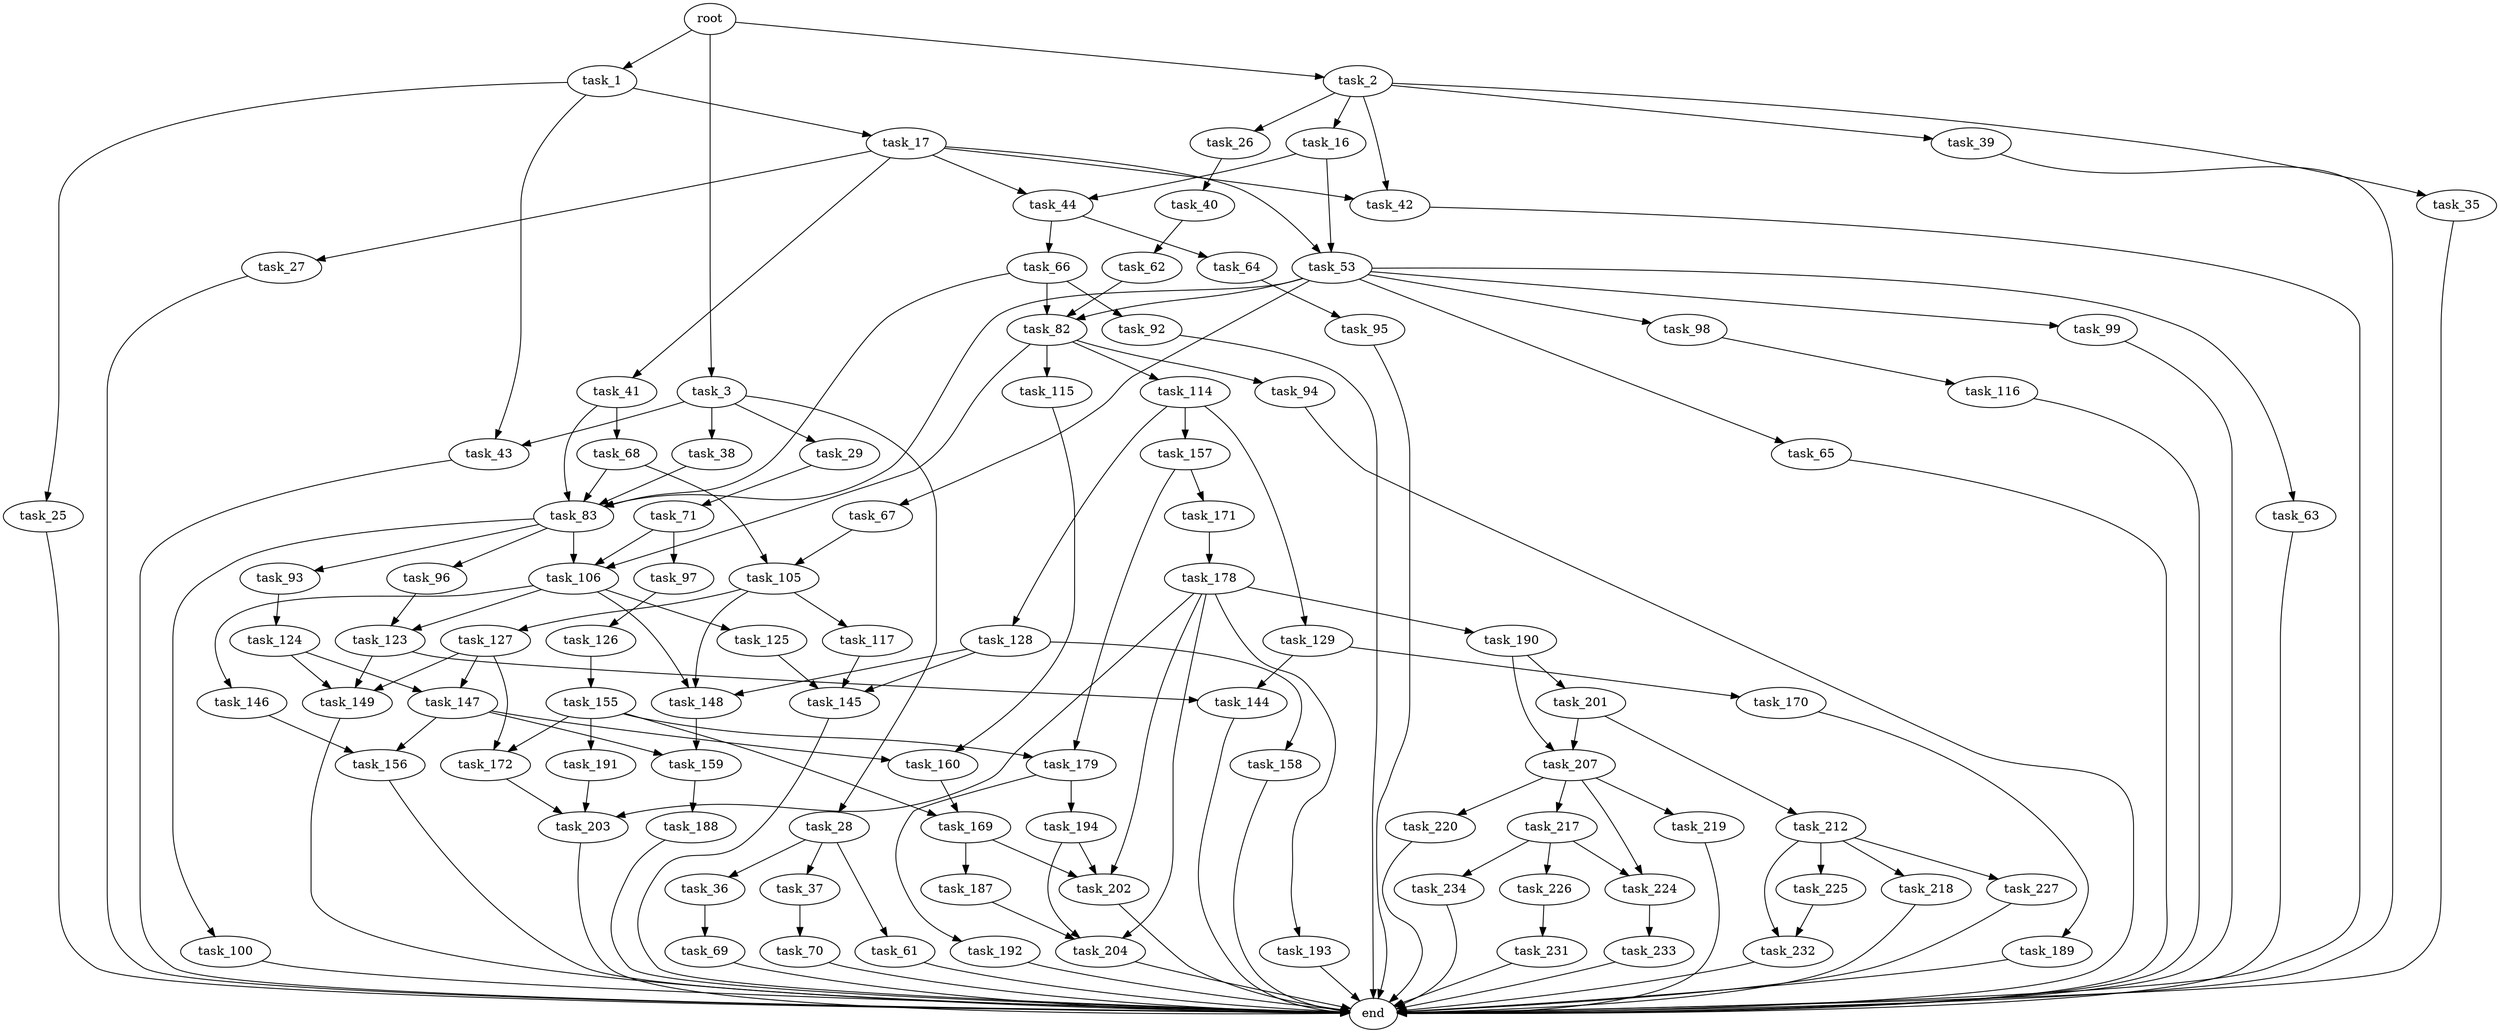 digraph G {
  root [size="0.000000"];
  task_1 [size="602559520212.000000"];
  task_2 [size="6795842096.000000"];
  task_3 [size="190696959002.000000"];
  task_17 [size="29131010948.000000"];
  task_25 [size="4163045625.000000"];
  task_43 [size="231928233984.000000"];
  task_16 [size="260002159372.000000"];
  task_26 [size="782757789696.000000"];
  task_35 [size="893009504468.000000"];
  task_39 [size="53369357919.000000"];
  task_42 [size="782757789696.000000"];
  task_28 [size="68719476736.000000"];
  task_29 [size="1145090316566.000000"];
  task_38 [size="8595440505.000000"];
  task_44 [size="68719476736.000000"];
  task_53 [size="3827220972.000000"];
  task_27 [size="5499272406.000000"];
  task_41 [size="134217728000.000000"];
  end [size="0.000000"];
  task_40 [size="2764649392.000000"];
  task_36 [size="225730764036.000000"];
  task_37 [size="32420811364.000000"];
  task_61 [size="368293445632.000000"];
  task_71 [size="10866986703.000000"];
  task_69 [size="549755813888.000000"];
  task_70 [size="368293445632.000000"];
  task_83 [size="939340900.000000"];
  task_62 [size="5737271314.000000"];
  task_68 [size="233554900940.000000"];
  task_64 [size="9856653749.000000"];
  task_66 [size="1073741824000.000000"];
  task_63 [size="73299273879.000000"];
  task_65 [size="17940719052.000000"];
  task_67 [size="134217728000.000000"];
  task_82 [size="48577711247.000000"];
  task_98 [size="1073741824000.000000"];
  task_99 [size="31455249844.000000"];
  task_95 [size="30410988240.000000"];
  task_92 [size="1613698245.000000"];
  task_105 [size="895053342355.000000"];
  task_97 [size="6303619570.000000"];
  task_106 [size="79925867673.000000"];
  task_94 [size="231928233984.000000"];
  task_114 [size="778980768678.000000"];
  task_115 [size="368293445632.000000"];
  task_93 [size="16983571046.000000"];
  task_96 [size="326266751999.000000"];
  task_100 [size="430951200784.000000"];
  task_124 [size="7766383846.000000"];
  task_123 [size="146746580172.000000"];
  task_126 [size="68719476736.000000"];
  task_116 [size="782757789696.000000"];
  task_117 [size="8589934592.000000"];
  task_127 [size="577198582792.000000"];
  task_148 [size="4201265044.000000"];
  task_125 [size="1156788397.000000"];
  task_146 [size="134217728000.000000"];
  task_128 [size="355178907426.000000"];
  task_129 [size="231928233984.000000"];
  task_157 [size="231928233984.000000"];
  task_160 [size="3296586247.000000"];
  task_145 [size="129919370976.000000"];
  task_144 [size="34034063820.000000"];
  task_149 [size="474374759302.000000"];
  task_147 [size="28991029248.000000"];
  task_155 [size="672227335520.000000"];
  task_172 [size="273438827295.000000"];
  task_158 [size="445965783451.000000"];
  task_170 [size="134217728000.000000"];
  task_156 [size="68719476736.000000"];
  task_159 [size="231928233984.000000"];
  task_169 [size="12315137486.000000"];
  task_179 [size="231928233984.000000"];
  task_191 [size="473430683711.000000"];
  task_171 [size="1073741824000.000000"];
  task_188 [size="7063705422.000000"];
  task_187 [size="29247531556.000000"];
  task_202 [size="27286764972.000000"];
  task_189 [size="231928233984.000000"];
  task_178 [size="2494279978.000000"];
  task_203 [size="8900025796.000000"];
  task_190 [size="1340769336.000000"];
  task_193 [size="8993002751.000000"];
  task_204 [size="5484379755.000000"];
  task_192 [size="616419935155.000000"];
  task_194 [size="31815484033.000000"];
  task_201 [size="5227105741.000000"];
  task_207 [size="1073741824000.000000"];
  task_212 [size="1004046144370.000000"];
  task_217 [size="242991556397.000000"];
  task_219 [size="782757789696.000000"];
  task_220 [size="199399575404.000000"];
  task_224 [size="1611690647.000000"];
  task_218 [size="1714521655.000000"];
  task_225 [size="231928233984.000000"];
  task_227 [size="1073741824000.000000"];
  task_232 [size="28991029248.000000"];
  task_226 [size="368293445632.000000"];
  task_234 [size="4037547737.000000"];
  task_233 [size="277306196955.000000"];
  task_231 [size="33856294206.000000"];

  root -> task_1 [size="1.000000"];
  root -> task_2 [size="1.000000"];
  root -> task_3 [size="1.000000"];
  task_1 -> task_17 [size="536870912.000000"];
  task_1 -> task_25 [size="536870912.000000"];
  task_1 -> task_43 [size="536870912.000000"];
  task_2 -> task_16 [size="134217728.000000"];
  task_2 -> task_26 [size="134217728.000000"];
  task_2 -> task_35 [size="134217728.000000"];
  task_2 -> task_39 [size="134217728.000000"];
  task_2 -> task_42 [size="134217728.000000"];
  task_3 -> task_28 [size="411041792.000000"];
  task_3 -> task_29 [size="411041792.000000"];
  task_3 -> task_38 [size="411041792.000000"];
  task_3 -> task_43 [size="411041792.000000"];
  task_17 -> task_27 [size="536870912.000000"];
  task_17 -> task_41 [size="536870912.000000"];
  task_17 -> task_42 [size="536870912.000000"];
  task_17 -> task_44 [size="536870912.000000"];
  task_17 -> task_53 [size="536870912.000000"];
  task_25 -> end [size="1.000000"];
  task_43 -> end [size="1.000000"];
  task_16 -> task_44 [size="411041792.000000"];
  task_16 -> task_53 [size="411041792.000000"];
  task_26 -> task_40 [size="679477248.000000"];
  task_35 -> end [size="1.000000"];
  task_39 -> end [size="1.000000"];
  task_42 -> end [size="1.000000"];
  task_28 -> task_36 [size="134217728.000000"];
  task_28 -> task_37 [size="134217728.000000"];
  task_28 -> task_61 [size="134217728.000000"];
  task_29 -> task_71 [size="838860800.000000"];
  task_38 -> task_83 [size="209715200.000000"];
  task_44 -> task_64 [size="134217728.000000"];
  task_44 -> task_66 [size="134217728.000000"];
  task_53 -> task_63 [size="134217728.000000"];
  task_53 -> task_65 [size="134217728.000000"];
  task_53 -> task_67 [size="134217728.000000"];
  task_53 -> task_82 [size="134217728.000000"];
  task_53 -> task_83 [size="134217728.000000"];
  task_53 -> task_98 [size="134217728.000000"];
  task_53 -> task_99 [size="134217728.000000"];
  task_27 -> end [size="1.000000"];
  task_41 -> task_68 [size="209715200.000000"];
  task_41 -> task_83 [size="209715200.000000"];
  task_40 -> task_62 [size="134217728.000000"];
  task_36 -> task_69 [size="838860800.000000"];
  task_37 -> task_70 [size="536870912.000000"];
  task_61 -> end [size="1.000000"];
  task_71 -> task_97 [size="411041792.000000"];
  task_71 -> task_106 [size="411041792.000000"];
  task_69 -> end [size="1.000000"];
  task_70 -> end [size="1.000000"];
  task_83 -> task_93 [size="75497472.000000"];
  task_83 -> task_96 [size="75497472.000000"];
  task_83 -> task_100 [size="75497472.000000"];
  task_83 -> task_106 [size="75497472.000000"];
  task_62 -> task_82 [size="209715200.000000"];
  task_68 -> task_83 [size="301989888.000000"];
  task_68 -> task_105 [size="301989888.000000"];
  task_64 -> task_95 [size="301989888.000000"];
  task_66 -> task_82 [size="838860800.000000"];
  task_66 -> task_83 [size="838860800.000000"];
  task_66 -> task_92 [size="838860800.000000"];
  task_63 -> end [size="1.000000"];
  task_65 -> end [size="1.000000"];
  task_67 -> task_105 [size="209715200.000000"];
  task_82 -> task_94 [size="838860800.000000"];
  task_82 -> task_106 [size="838860800.000000"];
  task_82 -> task_114 [size="838860800.000000"];
  task_82 -> task_115 [size="838860800.000000"];
  task_98 -> task_116 [size="838860800.000000"];
  task_99 -> end [size="1.000000"];
  task_95 -> end [size="1.000000"];
  task_92 -> end [size="1.000000"];
  task_105 -> task_117 [size="838860800.000000"];
  task_105 -> task_127 [size="838860800.000000"];
  task_105 -> task_148 [size="838860800.000000"];
  task_97 -> task_126 [size="209715200.000000"];
  task_106 -> task_123 [size="75497472.000000"];
  task_106 -> task_125 [size="75497472.000000"];
  task_106 -> task_146 [size="75497472.000000"];
  task_106 -> task_148 [size="75497472.000000"];
  task_94 -> end [size="1.000000"];
  task_114 -> task_128 [size="838860800.000000"];
  task_114 -> task_129 [size="838860800.000000"];
  task_114 -> task_157 [size="838860800.000000"];
  task_115 -> task_160 [size="411041792.000000"];
  task_93 -> task_124 [size="301989888.000000"];
  task_96 -> task_123 [size="209715200.000000"];
  task_100 -> end [size="1.000000"];
  task_124 -> task_147 [size="536870912.000000"];
  task_124 -> task_149 [size="536870912.000000"];
  task_123 -> task_144 [size="134217728.000000"];
  task_123 -> task_149 [size="134217728.000000"];
  task_126 -> task_155 [size="134217728.000000"];
  task_116 -> end [size="1.000000"];
  task_117 -> task_145 [size="33554432.000000"];
  task_127 -> task_147 [size="536870912.000000"];
  task_127 -> task_149 [size="536870912.000000"];
  task_127 -> task_172 [size="536870912.000000"];
  task_148 -> task_159 [size="75497472.000000"];
  task_125 -> task_145 [size="33554432.000000"];
  task_146 -> task_156 [size="209715200.000000"];
  task_128 -> task_145 [size="301989888.000000"];
  task_128 -> task_148 [size="301989888.000000"];
  task_128 -> task_158 [size="301989888.000000"];
  task_129 -> task_144 [size="301989888.000000"];
  task_129 -> task_170 [size="301989888.000000"];
  task_157 -> task_171 [size="301989888.000000"];
  task_157 -> task_179 [size="301989888.000000"];
  task_160 -> task_169 [size="75497472.000000"];
  task_145 -> end [size="1.000000"];
  task_144 -> end [size="1.000000"];
  task_149 -> end [size="1.000000"];
  task_147 -> task_156 [size="75497472.000000"];
  task_147 -> task_159 [size="75497472.000000"];
  task_147 -> task_160 [size="75497472.000000"];
  task_155 -> task_169 [size="536870912.000000"];
  task_155 -> task_172 [size="536870912.000000"];
  task_155 -> task_179 [size="536870912.000000"];
  task_155 -> task_191 [size="536870912.000000"];
  task_172 -> task_203 [size="411041792.000000"];
  task_158 -> end [size="1.000000"];
  task_170 -> task_189 [size="209715200.000000"];
  task_156 -> end [size="1.000000"];
  task_159 -> task_188 [size="301989888.000000"];
  task_169 -> task_187 [size="301989888.000000"];
  task_169 -> task_202 [size="301989888.000000"];
  task_179 -> task_192 [size="301989888.000000"];
  task_179 -> task_194 [size="301989888.000000"];
  task_191 -> task_203 [size="679477248.000000"];
  task_171 -> task_178 [size="838860800.000000"];
  task_188 -> end [size="1.000000"];
  task_187 -> task_204 [size="679477248.000000"];
  task_202 -> end [size="1.000000"];
  task_189 -> end [size="1.000000"];
  task_178 -> task_190 [size="209715200.000000"];
  task_178 -> task_193 [size="209715200.000000"];
  task_178 -> task_202 [size="209715200.000000"];
  task_178 -> task_203 [size="209715200.000000"];
  task_178 -> task_204 [size="209715200.000000"];
  task_203 -> end [size="1.000000"];
  task_190 -> task_201 [size="33554432.000000"];
  task_190 -> task_207 [size="33554432.000000"];
  task_193 -> end [size="1.000000"];
  task_204 -> end [size="1.000000"];
  task_192 -> end [size="1.000000"];
  task_194 -> task_202 [size="33554432.000000"];
  task_194 -> task_204 [size="33554432.000000"];
  task_201 -> task_207 [size="209715200.000000"];
  task_201 -> task_212 [size="209715200.000000"];
  task_207 -> task_217 [size="838860800.000000"];
  task_207 -> task_219 [size="838860800.000000"];
  task_207 -> task_220 [size="838860800.000000"];
  task_207 -> task_224 [size="838860800.000000"];
  task_212 -> task_218 [size="838860800.000000"];
  task_212 -> task_225 [size="838860800.000000"];
  task_212 -> task_227 [size="838860800.000000"];
  task_212 -> task_232 [size="838860800.000000"];
  task_217 -> task_224 [size="411041792.000000"];
  task_217 -> task_226 [size="411041792.000000"];
  task_217 -> task_234 [size="411041792.000000"];
  task_219 -> end [size="1.000000"];
  task_220 -> end [size="1.000000"];
  task_224 -> task_233 [size="75497472.000000"];
  task_218 -> end [size="1.000000"];
  task_225 -> task_232 [size="301989888.000000"];
  task_227 -> end [size="1.000000"];
  task_232 -> end [size="1.000000"];
  task_226 -> task_231 [size="411041792.000000"];
  task_234 -> end [size="1.000000"];
  task_233 -> end [size="1.000000"];
  task_231 -> end [size="1.000000"];
}
